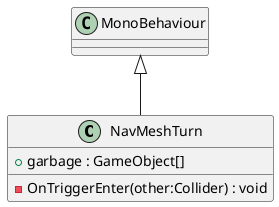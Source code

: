 @startuml
class NavMeshTurn {
    + garbage : GameObject[]
    - OnTriggerEnter(other:Collider) : void
}
MonoBehaviour <|-- NavMeshTurn
@enduml
